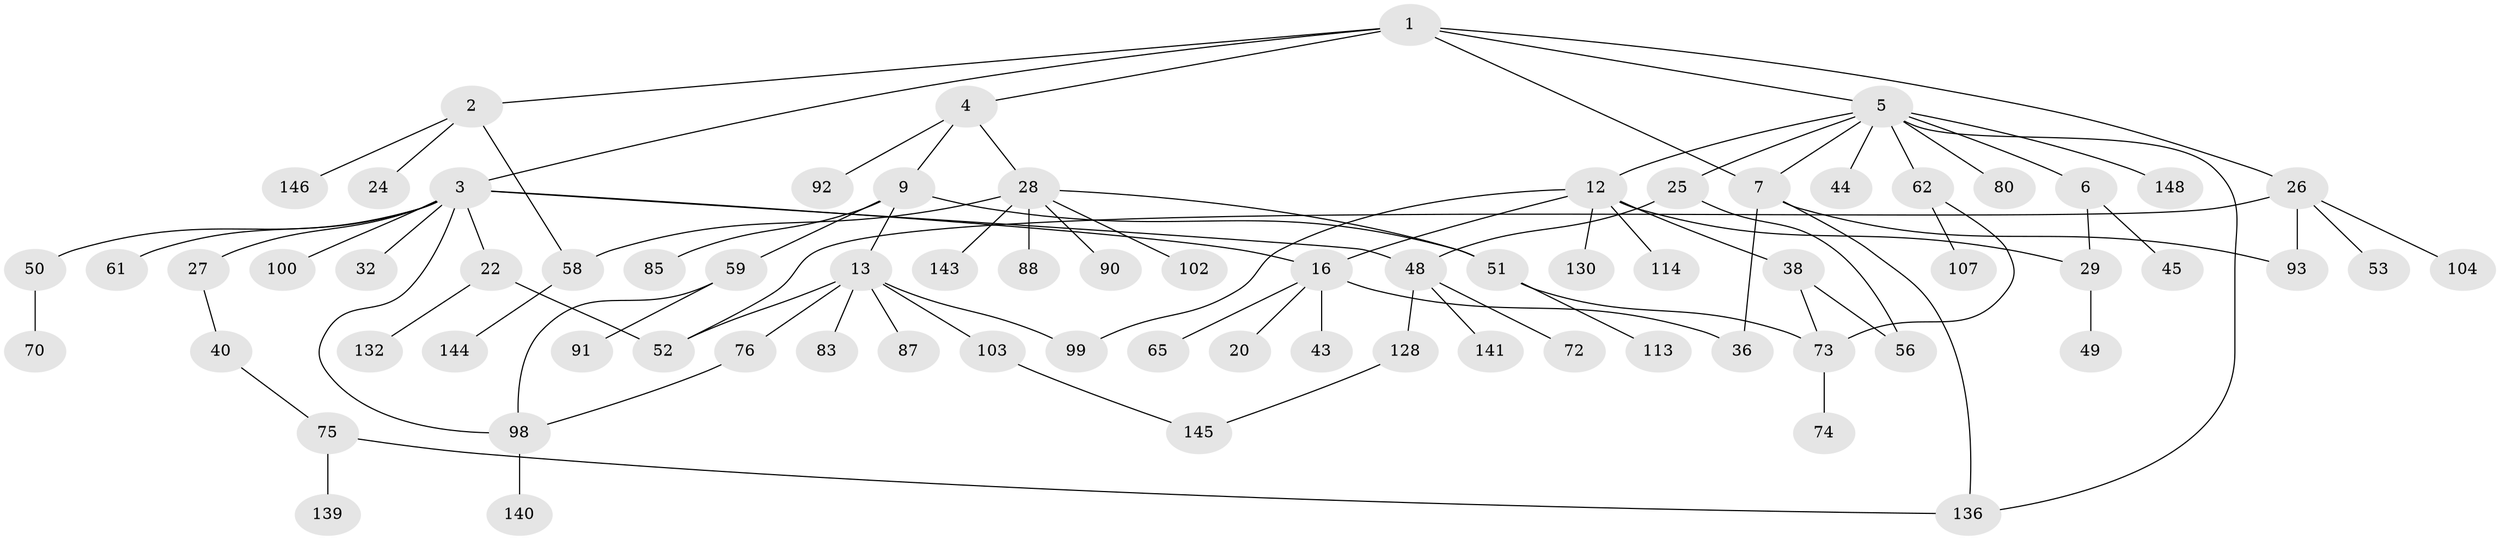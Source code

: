 // original degree distribution, {6: 0.03355704697986577, 4: 0.06711409395973154, 5: 0.053691275167785234, 8: 0.006711409395973154, 3: 0.1476510067114094, 1: 0.37583892617449666, 2: 0.31543624161073824}
// Generated by graph-tools (version 1.1) at 2025/13/03/09/25 04:13:23]
// undirected, 74 vertices, 92 edges
graph export_dot {
graph [start="1"]
  node [color=gray90,style=filled];
  1;
  2;
  3 [super="+10+14+94"];
  4 [super="+18+82+81"];
  5 [super="+8+126+63+46+11"];
  6;
  7;
  9 [super="+47+23+21"];
  12 [super="+109+15+39"];
  13 [super="+41"];
  16 [super="+17+54"];
  20;
  22 [super="+131"];
  24 [super="+31"];
  25 [super="+115"];
  26 [super="+30"];
  27 [super="+37"];
  28 [super="+33+84"];
  29 [super="+129"];
  32 [super="+117"];
  36;
  38;
  40;
  43;
  44;
  45;
  48 [super="+57"];
  49;
  50 [super="+138"];
  51 [super="+69"];
  52 [super="+111+71+78"];
  53 [super="+142"];
  56;
  58;
  59 [super="+86"];
  61;
  62 [super="+77"];
  65;
  70;
  72;
  73 [super="+120"];
  74;
  75;
  76 [super="+106"];
  80;
  83;
  85 [super="+133"];
  87 [super="+96"];
  88;
  90 [super="+119"];
  91;
  92;
  93 [super="+116"];
  98 [super="+110+105"];
  99;
  100;
  102 [super="+147"];
  103;
  104;
  107;
  113;
  114 [super="+134"];
  128;
  130;
  132;
  136;
  139;
  140;
  141;
  143;
  144;
  145;
  146;
  148;
  1 -- 2;
  1 -- 3;
  1 -- 4;
  1 -- 5;
  1 -- 7;
  1 -- 26;
  2 -- 24;
  2 -- 146;
  2 -- 58;
  3 -- 16;
  3 -- 48;
  3 -- 100;
  3 -- 61;
  3 -- 32;
  3 -- 98;
  3 -- 50;
  3 -- 22;
  3 -- 27;
  4 -- 9;
  4 -- 28;
  4 -- 92;
  5 -- 6;
  5 -- 62;
  5 -- 80;
  5 -- 136;
  5 -- 12;
  5 -- 44;
  5 -- 7;
  5 -- 25;
  5 -- 148;
  6 -- 29;
  6 -- 45;
  7 -- 36;
  7 -- 93;
  7 -- 136;
  9 -- 13;
  9 -- 59;
  9 -- 85;
  9 -- 51;
  12 -- 16;
  12 -- 130;
  12 -- 99;
  12 -- 114;
  12 -- 38;
  12 -- 29;
  13 -- 76;
  13 -- 83;
  13 -- 103;
  13 -- 99;
  13 -- 52;
  13 -- 87;
  16 -- 43;
  16 -- 20;
  16 -- 36;
  16 -- 65;
  22 -- 132;
  22 -- 52;
  25 -- 56;
  25 -- 48;
  26 -- 104;
  26 -- 53;
  26 -- 52;
  26 -- 93;
  27 -- 40;
  28 -- 51;
  28 -- 58;
  28 -- 88;
  28 -- 90;
  28 -- 143;
  28 -- 102;
  29 -- 49;
  38 -- 56;
  38 -- 73;
  40 -- 75;
  48 -- 128;
  48 -- 72;
  48 -- 141;
  50 -- 70;
  51 -- 73;
  51 -- 113;
  58 -- 144;
  59 -- 91;
  59 -- 98;
  62 -- 73;
  62 -- 107;
  73 -- 74;
  75 -- 139;
  75 -- 136;
  76 -- 98;
  98 -- 140;
  103 -- 145;
  128 -- 145;
}
